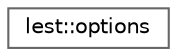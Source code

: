 digraph "Graphical Class Hierarchy"
{
 // LATEX_PDF_SIZE
  bgcolor="transparent";
  edge [fontname=Helvetica,fontsize=10,labelfontname=Helvetica,labelfontsize=10];
  node [fontname=Helvetica,fontsize=10,shape=box,height=0.2,width=0.4];
  rankdir="LR";
  Node0 [id="Node000000",label="lest::options",height=0.2,width=0.4,color="grey40", fillcolor="white", style="filled",URL="$structlest_1_1options.html",tooltip=" "];
}
